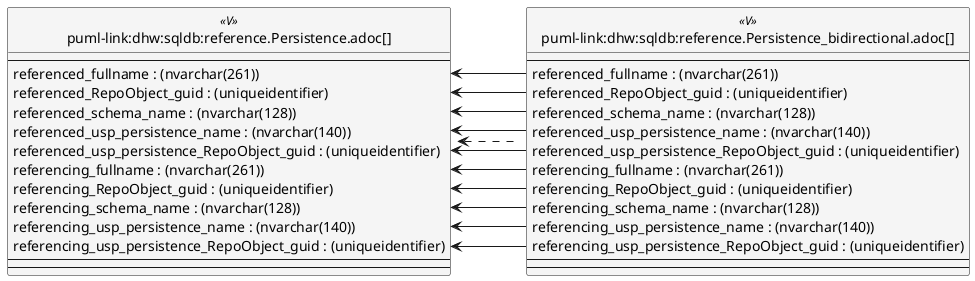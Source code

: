 @startuml
left to right direction
'top to bottom direction
hide circle
'avoide "." issues:
set namespaceSeparator none


skinparam class {
  BackgroundColor White
  BackgroundColor<<FN>> Yellow
  BackgroundColor<<FS>> Yellow
  BackgroundColor<<FT>> LightGray
  BackgroundColor<<IF>> Yellow
  BackgroundColor<<IS>> Yellow
  BackgroundColor<<P>> Aqua
  BackgroundColor<<PC>> Aqua
  BackgroundColor<<SN>> Yellow
  BackgroundColor<<SO>> SlateBlue
  BackgroundColor<<TF>> LightGray
  BackgroundColor<<TR>> Tomato
  BackgroundColor<<U>> White
  BackgroundColor<<V>> WhiteSmoke
  BackgroundColor<<X>> Aqua
  BackgroundColor<<external>> AliceBlue
}


entity "puml-link:dhw:sqldb:reference.Persistence.adoc[]" as reference.Persistence << V >> {
  --
  referenced_fullname : (nvarchar(261))
  referenced_RepoObject_guid : (uniqueidentifier)
  referenced_schema_name : (nvarchar(128))
  referenced_usp_persistence_name : (nvarchar(140))
  referenced_usp_persistence_RepoObject_guid : (uniqueidentifier)
  referencing_fullname : (nvarchar(261))
  referencing_RepoObject_guid : (uniqueidentifier)
  referencing_schema_name : (nvarchar(128))
  referencing_usp_persistence_name : (nvarchar(140))
  referencing_usp_persistence_RepoObject_guid : (uniqueidentifier)
  --
  --
}

entity "puml-link:dhw:sqldb:reference.Persistence_bidirectional.adoc[]" as reference.Persistence_bidirectional << V >> {
  --
  referenced_fullname : (nvarchar(261))
  referenced_RepoObject_guid : (uniqueidentifier)
  referenced_schema_name : (nvarchar(128))
  referenced_usp_persistence_name : (nvarchar(140))
  referenced_usp_persistence_RepoObject_guid : (uniqueidentifier)
  referencing_fullname : (nvarchar(261))
  referencing_RepoObject_guid : (uniqueidentifier)
  referencing_schema_name : (nvarchar(128))
  referencing_usp_persistence_name : (nvarchar(140))
  referencing_usp_persistence_RepoObject_guid : (uniqueidentifier)
  --
  --
}

reference.Persistence <.. reference.Persistence_bidirectional
"reference.Persistence::referenced_fullname" <-- "reference.Persistence_bidirectional::referenced_fullname"
"reference.Persistence::referenced_RepoObject_guid" <-- "reference.Persistence_bidirectional::referenced_RepoObject_guid"
"reference.Persistence::referenced_schema_name" <-- "reference.Persistence_bidirectional::referenced_schema_name"
"reference.Persistence::referenced_usp_persistence_name" <-- "reference.Persistence_bidirectional::referenced_usp_persistence_name"
"reference.Persistence::referenced_usp_persistence_RepoObject_guid" <-- "reference.Persistence_bidirectional::referenced_usp_persistence_RepoObject_guid"
"reference.Persistence::referencing_fullname" <-- "reference.Persistence_bidirectional::referencing_fullname"
"reference.Persistence::referencing_RepoObject_guid" <-- "reference.Persistence_bidirectional::referencing_RepoObject_guid"
"reference.Persistence::referencing_schema_name" <-- "reference.Persistence_bidirectional::referencing_schema_name"
"reference.Persistence::referencing_usp_persistence_name" <-- "reference.Persistence_bidirectional::referencing_usp_persistence_name"
"reference.Persistence::referencing_usp_persistence_RepoObject_guid" <-- "reference.Persistence_bidirectional::referencing_usp_persistence_RepoObject_guid"
@enduml

